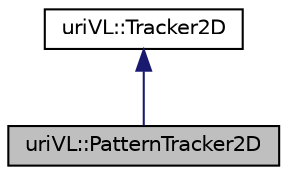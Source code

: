 digraph "uriVL::PatternTracker2D"
{
  edge [fontname="Helvetica",fontsize="10",labelfontname="Helvetica",labelfontsize="10"];
  node [fontname="Helvetica",fontsize="10",shape=record];
  Node1 [label="uriVL::PatternTracker2D",height=0.2,width=0.4,color="black", fillcolor="grey75", style="filled", fontcolor="black"];
  Node2 -> Node1 [dir="back",color="midnightblue",fontsize="10",style="solid",fontname="Helvetica"];
  Node2 [label="uriVL::Tracker2D",height=0.2,width=0.4,color="black", fillcolor="white", style="filled",URL="$classuriVL_1_1Tracker2D.html",tooltip="Right now I am confused as to what the Tracker2D class is really supposed to be doing: Track a single..."];
}
